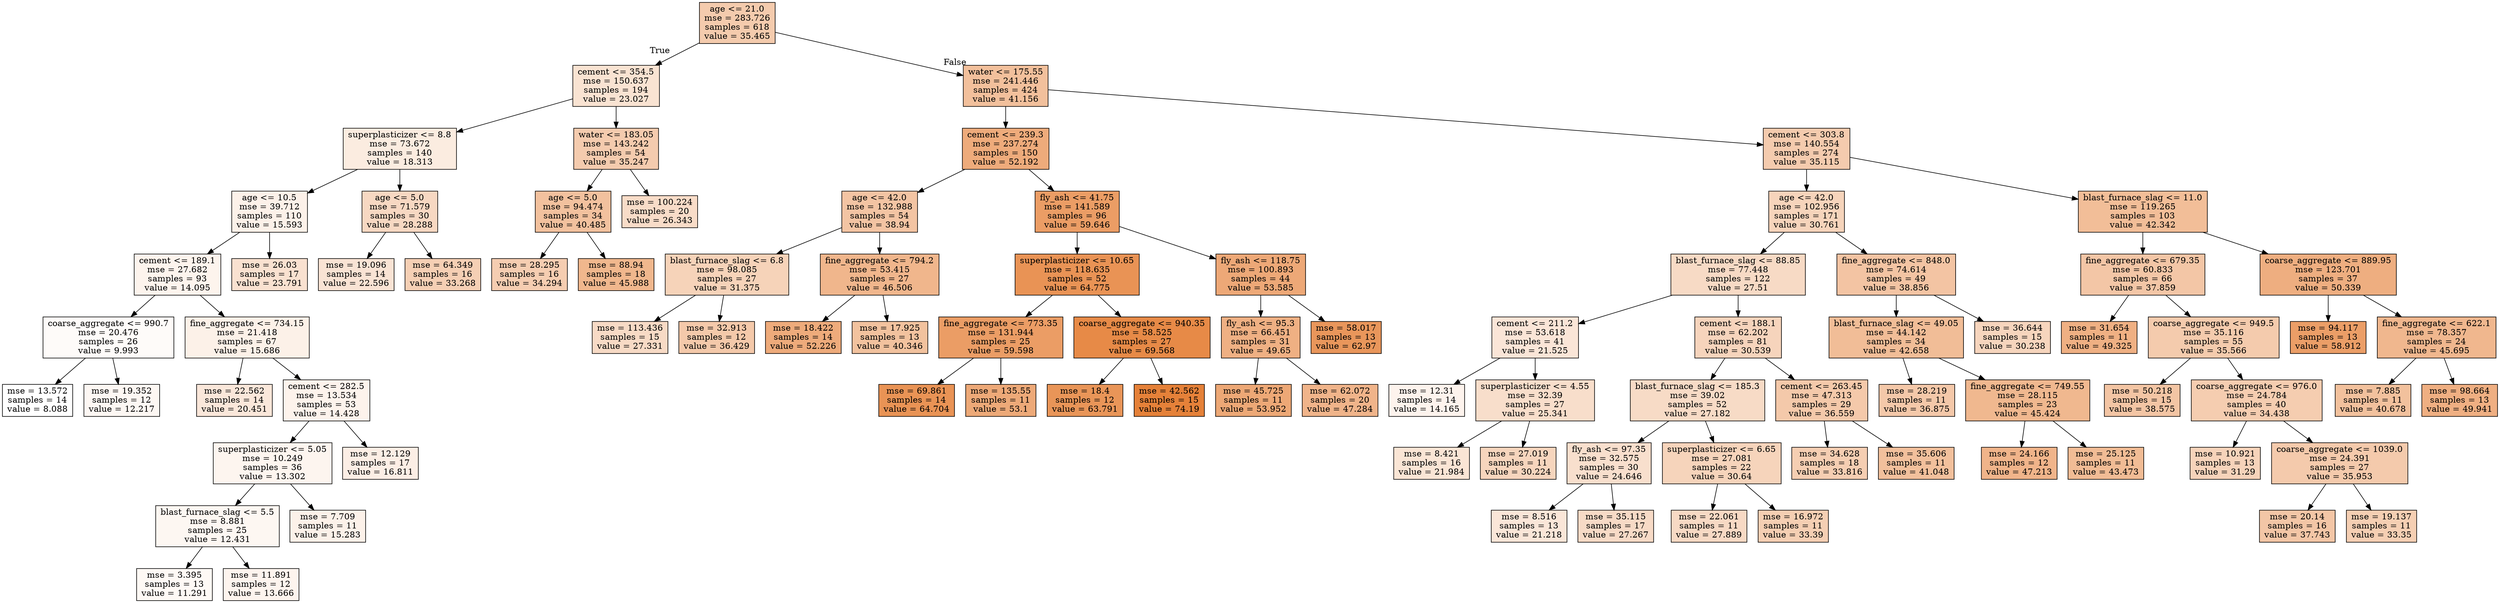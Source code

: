 digraph Tree {
node [shape=box, style="filled", color="black"] ;
0 [label="age <= 21.0\nmse = 283.726\nsamples = 618\nvalue = 35.465", fillcolor="#f4cbad"] ;
1 [label="cement <= 354.5\nmse = 150.637\nsamples = 194\nvalue = 23.027", fillcolor="#f9e3d2"] ;
0 -> 1 [labeldistance=2.5, labelangle=45, headlabel="True"] ;
2 [label="superplasticizer <= 8.8\nmse = 73.672\nsamples = 140\nvalue = 18.313", fillcolor="#fbece0"] ;
1 -> 2 ;
3 [label="age <= 10.5\nmse = 39.712\nsamples = 110\nvalue = 15.593", fillcolor="#fcf1e9"] ;
2 -> 3 ;
4 [label="cement <= 189.1\nmse = 27.682\nsamples = 93\nvalue = 14.095", fillcolor="#fdf4ed"] ;
3 -> 4 ;
5 [label="coarse_aggregate <= 990.7\nmse = 20.476\nsamples = 26\nvalue = 9.993", fillcolor="#fefbf9"] ;
4 -> 5 ;
6 [label="mse = 13.572\nsamples = 14\nvalue = 8.088", fillcolor="#ffffff"] ;
5 -> 6 ;
7 [label="mse = 19.352\nsamples = 12\nvalue = 12.217", fillcolor="#fdf7f3"] ;
5 -> 7 ;
8 [label="fine_aggregate <= 734.15\nmse = 21.418\nsamples = 67\nvalue = 15.686", fillcolor="#fcf1e8"] ;
4 -> 8 ;
9 [label="mse = 22.562\nsamples = 14\nvalue = 20.451", fillcolor="#fae7da"] ;
8 -> 9 ;
10 [label="cement <= 282.5\nmse = 13.534\nsamples = 53\nvalue = 14.428", fillcolor="#fdf3ec"] ;
8 -> 10 ;
11 [label="superplasticizer <= 5.05\nmse = 10.249\nsamples = 36\nvalue = 13.302", fillcolor="#fdf5ef"] ;
10 -> 11 ;
12 [label="blast_furnace_slag <= 5.5\nmse = 8.881\nsamples = 25\nvalue = 12.431", fillcolor="#fdf7f2"] ;
11 -> 12 ;
13 [label="mse = 3.395\nsamples = 13\nvalue = 11.291", fillcolor="#fef9f5"] ;
12 -> 13 ;
14 [label="mse = 11.891\nsamples = 12\nvalue = 13.666", fillcolor="#fdf4ee"] ;
12 -> 14 ;
15 [label="mse = 7.709\nsamples = 11\nvalue = 15.283", fillcolor="#fcf1e9"] ;
11 -> 15 ;
16 [label="mse = 12.129\nsamples = 17\nvalue = 16.811", fillcolor="#fceee5"] ;
10 -> 16 ;
17 [label="mse = 26.03\nsamples = 17\nvalue = 23.791", fillcolor="#f9e1d0"] ;
3 -> 17 ;
18 [label="age <= 5.0\nmse = 71.579\nsamples = 30\nvalue = 28.288", fillcolor="#f7d8c2"] ;
2 -> 18 ;
19 [label="mse = 19.096\nsamples = 14\nvalue = 22.596", fillcolor="#f9e3d4"] ;
18 -> 19 ;
20 [label="mse = 64.349\nsamples = 16\nvalue = 33.268", fillcolor="#f5cfb4"] ;
18 -> 20 ;
21 [label="water <= 183.05\nmse = 143.242\nsamples = 54\nvalue = 35.247", fillcolor="#f4cbae"] ;
1 -> 21 ;
22 [label="age <= 5.0\nmse = 94.474\nsamples = 34\nvalue = 40.485", fillcolor="#f2c19e"] ;
21 -> 22 ;
23 [label="mse = 28.295\nsamples = 16\nvalue = 34.294", fillcolor="#f5cdb1"] ;
22 -> 23 ;
24 [label="mse = 88.94\nsamples = 18\nvalue = 45.988", fillcolor="#f0b78d"] ;
22 -> 24 ;
25 [label="mse = 100.224\nsamples = 20\nvalue = 26.343", fillcolor="#f8dcc8"] ;
21 -> 25 ;
26 [label="water <= 175.55\nmse = 241.446\nsamples = 424\nvalue = 41.156", fillcolor="#f2c09c"] ;
0 -> 26 [labeldistance=2.5, labelangle=-45, headlabel="False"] ;
27 [label="cement <= 239.3\nmse = 237.274\nsamples = 150\nvalue = 52.192", fillcolor="#eeab7b"] ;
26 -> 27 ;
28 [label="age <= 42.0\nmse = 132.988\nsamples = 54\nvalue = 38.94", fillcolor="#f3c4a3"] ;
27 -> 28 ;
29 [label="blast_furnace_slag <= 6.8\nmse = 98.085\nsamples = 27\nvalue = 31.375", fillcolor="#f6d3b9"] ;
28 -> 29 ;
30 [label="mse = 113.436\nsamples = 15\nvalue = 27.331", fillcolor="#f7dac5"] ;
29 -> 30 ;
31 [label="mse = 32.913\nsamples = 12\nvalue = 36.429", fillcolor="#f4c9aa"] ;
29 -> 31 ;
32 [label="fine_aggregate <= 794.2\nmse = 53.415\nsamples = 27\nvalue = 46.506", fillcolor="#f0b68c"] ;
28 -> 32 ;
33 [label="mse = 18.422\nsamples = 14\nvalue = 52.226", fillcolor="#eeab7b"] ;
32 -> 33 ;
34 [label="mse = 17.925\nsamples = 13\nvalue = 40.346", fillcolor="#f2c29e"] ;
32 -> 34 ;
35 [label="fly_ash <= 41.75\nmse = 141.589\nsamples = 96\nvalue = 59.646", fillcolor="#eb9d65"] ;
27 -> 35 ;
36 [label="superplasticizer <= 10.65\nmse = 118.635\nsamples = 52\nvalue = 64.775", fillcolor="#e99355"] ;
35 -> 36 ;
37 [label="fine_aggregate <= 773.35\nmse = 131.944\nsamples = 25\nvalue = 59.598", fillcolor="#eb9d65"] ;
36 -> 37 ;
38 [label="mse = 69.861\nsamples = 14\nvalue = 64.704", fillcolor="#e99355"] ;
37 -> 38 ;
39 [label="mse = 135.55\nsamples = 11\nvalue = 53.1", fillcolor="#eda978"] ;
37 -> 39 ;
40 [label="coarse_aggregate <= 940.35\nmse = 58.525\nsamples = 27\nvalue = 69.568", fillcolor="#e78a47"] ;
36 -> 40 ;
41 [label="mse = 18.4\nsamples = 12\nvalue = 63.791", fillcolor="#e99558"] ;
40 -> 41 ;
42 [label="mse = 42.562\nsamples = 15\nvalue = 74.19", fillcolor="#e58139"] ;
40 -> 42 ;
43 [label="fly_ash <= 118.75\nmse = 100.893\nsamples = 44\nvalue = 53.585", fillcolor="#eda877"] ;
35 -> 43 ;
44 [label="fly_ash <= 95.3\nmse = 66.451\nsamples = 31\nvalue = 49.65", fillcolor="#efb083"] ;
43 -> 44 ;
45 [label="mse = 45.725\nsamples = 11\nvalue = 53.952", fillcolor="#eda876"] ;
44 -> 45 ;
46 [label="mse = 62.072\nsamples = 20\nvalue = 47.284", fillcolor="#f0b48a"] ;
44 -> 46 ;
47 [label="mse = 58.017\nsamples = 13\nvalue = 62.97", fillcolor="#e9965b"] ;
43 -> 47 ;
48 [label="cement <= 303.8\nmse = 140.554\nsamples = 274\nvalue = 35.115", fillcolor="#f4cbae"] ;
26 -> 48 ;
49 [label="age <= 42.0\nmse = 102.956\nsamples = 171\nvalue = 30.761", fillcolor="#f6d4bb"] ;
48 -> 49 ;
50 [label="blast_furnace_slag <= 88.85\nmse = 77.448\nsamples = 122\nvalue = 27.51", fillcolor="#f7dac5"] ;
49 -> 50 ;
51 [label="cement <= 211.2\nmse = 53.618\nsamples = 41\nvalue = 21.525", fillcolor="#fae5d7"] ;
50 -> 51 ;
52 [label="mse = 12.31\nsamples = 14\nvalue = 14.165", fillcolor="#fdf3ed"] ;
51 -> 52 ;
53 [label="superplasticizer <= 4.55\nmse = 32.39\nsamples = 27\nvalue = 25.341", fillcolor="#f8decb"] ;
51 -> 53 ;
54 [label="mse = 8.421\nsamples = 16\nvalue = 21.984", fillcolor="#fae5d5"] ;
53 -> 54 ;
55 [label="mse = 27.019\nsamples = 11\nvalue = 30.224", fillcolor="#f6d5bd"] ;
53 -> 55 ;
56 [label="cement <= 188.1\nmse = 62.202\nsamples = 81\nvalue = 30.539", fillcolor="#f6d4bc"] ;
50 -> 56 ;
57 [label="blast_furnace_slag <= 185.3\nmse = 39.02\nsamples = 52\nvalue = 27.182", fillcolor="#f7dbc6"] ;
56 -> 57 ;
58 [label="fly_ash <= 97.35\nmse = 32.575\nsamples = 30\nvalue = 24.646", fillcolor="#f8dfcd"] ;
57 -> 58 ;
59 [label="mse = 8.516\nsamples = 13\nvalue = 21.218", fillcolor="#fae6d8"] ;
58 -> 59 ;
60 [label="mse = 35.115\nsamples = 17\nvalue = 27.267", fillcolor="#f7dac6"] ;
58 -> 60 ;
61 [label="superplasticizer <= 6.65\nmse = 27.081\nsamples = 22\nvalue = 30.64", fillcolor="#f6d4bb"] ;
57 -> 61 ;
62 [label="mse = 22.061\nsamples = 11\nvalue = 27.889", fillcolor="#f7d9c4"] ;
61 -> 62 ;
63 [label="mse = 16.972\nsamples = 11\nvalue = 33.39", fillcolor="#f5cfb3"] ;
61 -> 63 ;
64 [label="cement <= 263.45\nmse = 47.313\nsamples = 29\nvalue = 36.559", fillcolor="#f4c9aa"] ;
56 -> 64 ;
65 [label="mse = 34.628\nsamples = 18\nvalue = 33.816", fillcolor="#f5ceb2"] ;
64 -> 65 ;
66 [label="mse = 35.606\nsamples = 11\nvalue = 41.048", fillcolor="#f2c09c"] ;
64 -> 66 ;
67 [label="fine_aggregate <= 848.0\nmse = 74.614\nsamples = 49\nvalue = 38.856", fillcolor="#f3c4a3"] ;
49 -> 67 ;
68 [label="blast_furnace_slag <= 49.05\nmse = 44.142\nsamples = 34\nvalue = 42.658", fillcolor="#f1bd97"] ;
67 -> 68 ;
69 [label="mse = 28.219\nsamples = 11\nvalue = 36.875", fillcolor="#f4c8a9"] ;
68 -> 69 ;
70 [label="fine_aggregate <= 749.55\nmse = 28.115\nsamples = 23\nvalue = 45.424", fillcolor="#f0b88f"] ;
68 -> 70 ;
71 [label="mse = 24.166\nsamples = 12\nvalue = 47.213", fillcolor="#f0b48a"] ;
70 -> 71 ;
72 [label="mse = 25.125\nsamples = 11\nvalue = 43.473", fillcolor="#f1bc95"] ;
70 -> 72 ;
73 [label="mse = 36.644\nsamples = 15\nvalue = 30.238", fillcolor="#f6d5bd"] ;
67 -> 73 ;
74 [label="blast_furnace_slag <= 11.0\nmse = 119.265\nsamples = 103\nvalue = 42.342", fillcolor="#f2be98"] ;
48 -> 74 ;
75 [label="fine_aggregate <= 679.35\nmse = 60.833\nsamples = 66\nvalue = 37.859", fillcolor="#f3c6a6"] ;
74 -> 75 ;
76 [label="mse = 31.654\nsamples = 11\nvalue = 49.325", fillcolor="#efb083"] ;
75 -> 76 ;
77 [label="coarse_aggregate <= 949.5\nmse = 35.116\nsamples = 55\nvalue = 35.566", fillcolor="#f4cbad"] ;
75 -> 77 ;
78 [label="mse = 50.218\nsamples = 15\nvalue = 38.575", fillcolor="#f3c5a4"] ;
77 -> 78 ;
79 [label="coarse_aggregate <= 976.0\nmse = 24.784\nsamples = 40\nvalue = 34.438", fillcolor="#f5cdb0"] ;
77 -> 79 ;
80 [label="mse = 10.921\nsamples = 13\nvalue = 31.29", fillcolor="#f6d3ba"] ;
79 -> 80 ;
81 [label="coarse_aggregate <= 1039.0\nmse = 24.391\nsamples = 27\nvalue = 35.953", fillcolor="#f4caac"] ;
79 -> 81 ;
82 [label="mse = 20.14\nsamples = 16\nvalue = 37.743", fillcolor="#f3c6a6"] ;
81 -> 82 ;
83 [label="mse = 19.137\nsamples = 11\nvalue = 33.35", fillcolor="#f5cfb3"] ;
81 -> 83 ;
84 [label="coarse_aggregate <= 889.95\nmse = 123.701\nsamples = 37\nvalue = 50.339", fillcolor="#eeae80"] ;
74 -> 84 ;
85 [label="mse = 94.117\nsamples = 13\nvalue = 58.912", fillcolor="#eb9e67"] ;
84 -> 85 ;
86 [label="fine_aggregate <= 622.1\nmse = 78.357\nsamples = 24\nvalue = 45.695", fillcolor="#f0b78e"] ;
84 -> 86 ;
87 [label="mse = 7.885\nsamples = 11\nvalue = 40.678", fillcolor="#f2c19d"] ;
86 -> 87 ;
88 [label="mse = 98.664\nsamples = 13\nvalue = 49.941", fillcolor="#efaf82"] ;
86 -> 88 ;
}
